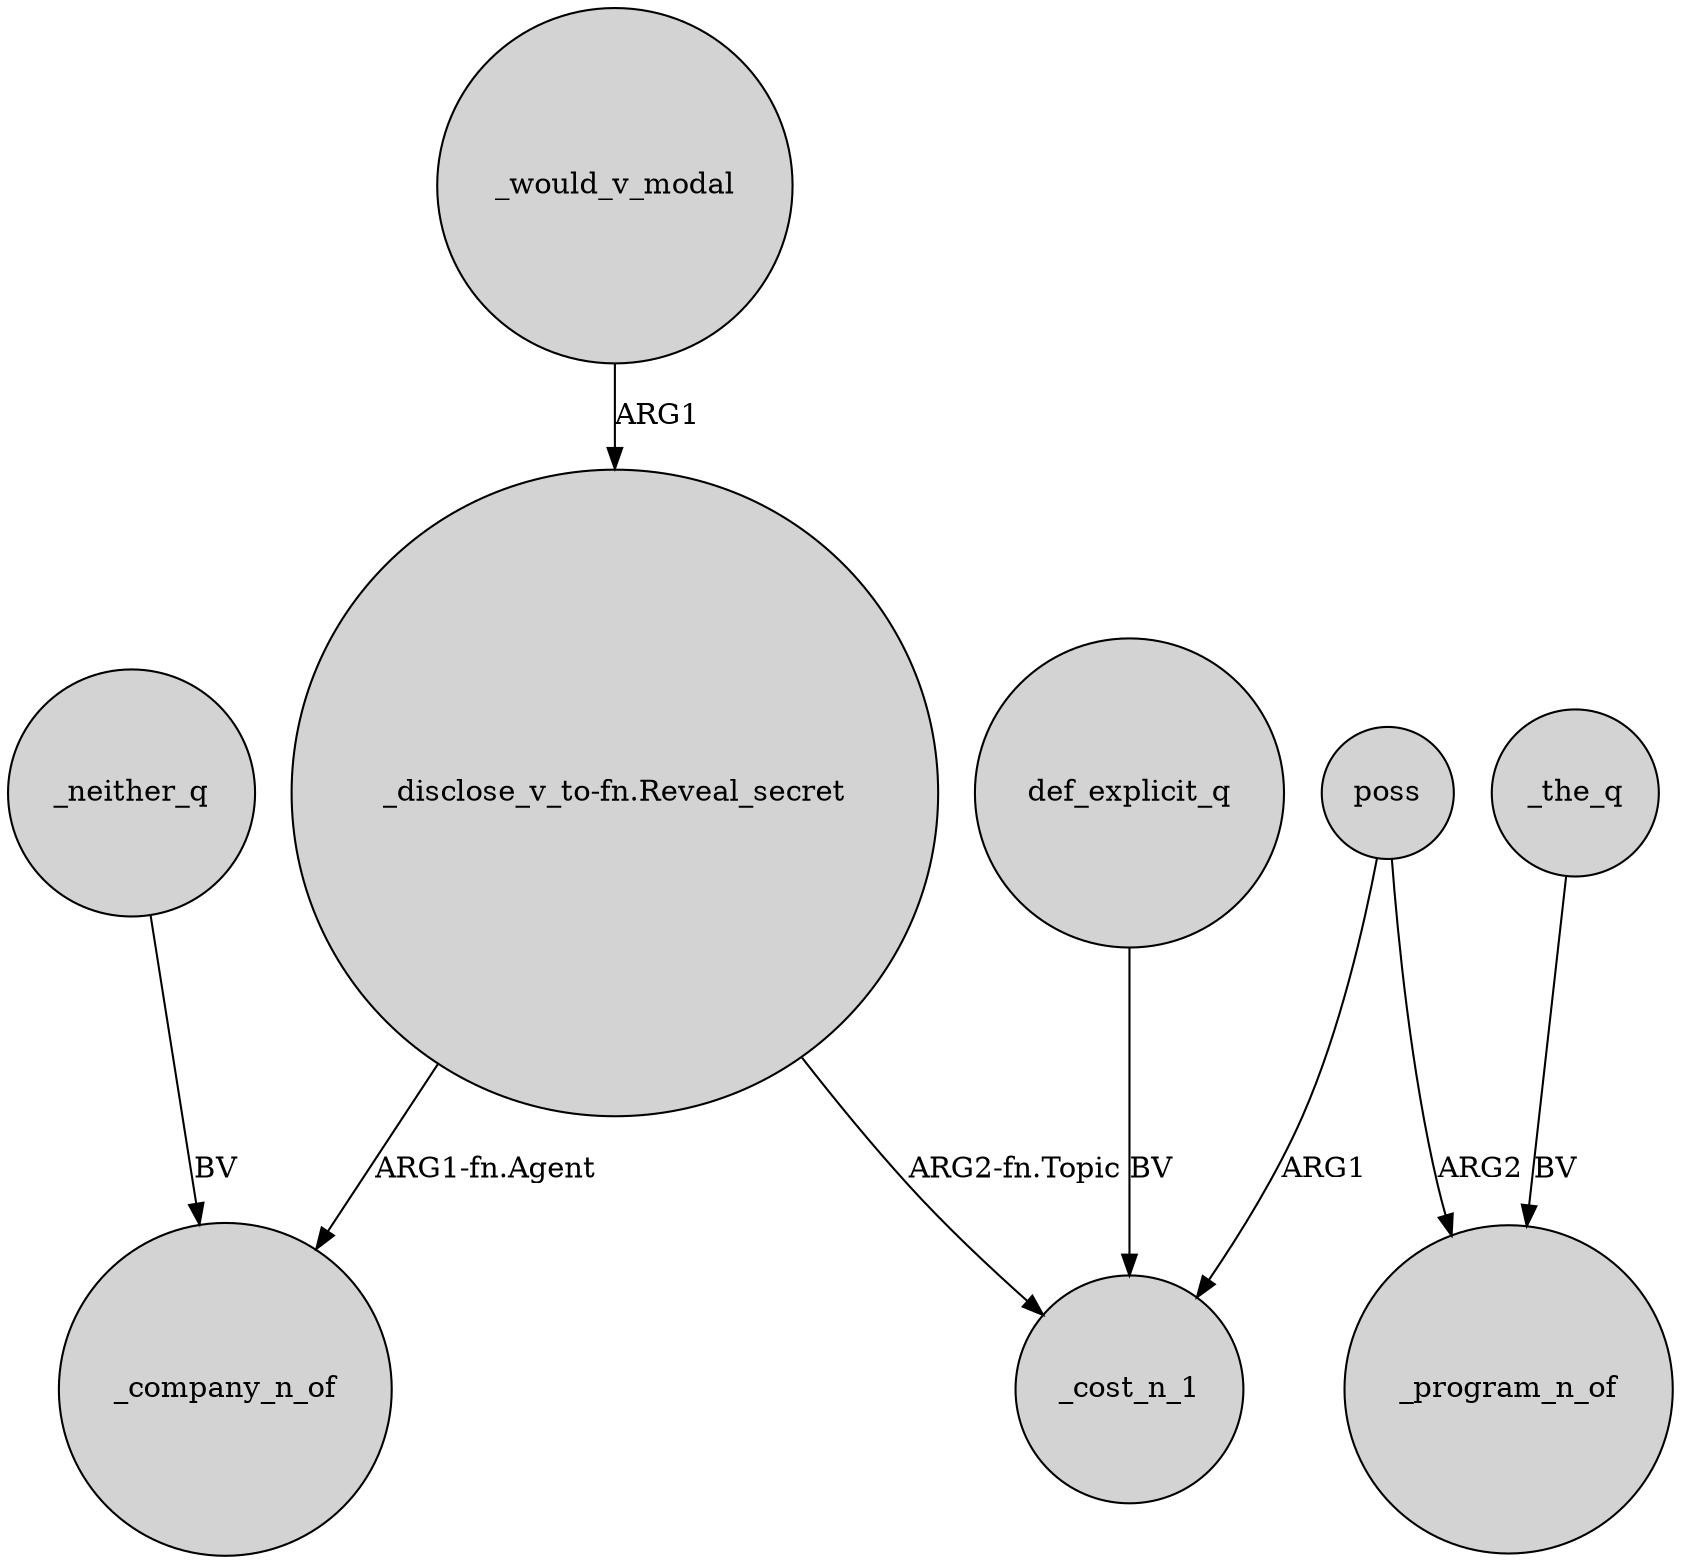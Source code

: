 digraph {
	node [shape=circle style=filled]
	"_disclose_v_to-fn.Reveal_secret" -> _company_n_of [label="ARG1-fn.Agent"]
	def_explicit_q -> _cost_n_1 [label=BV]
	_neither_q -> _company_n_of [label=BV]
	poss -> _cost_n_1 [label=ARG1]
	_the_q -> _program_n_of [label=BV]
	"_disclose_v_to-fn.Reveal_secret" -> _cost_n_1 [label="ARG2-fn.Topic"]
	_would_v_modal -> "_disclose_v_to-fn.Reveal_secret" [label=ARG1]
	poss -> _program_n_of [label=ARG2]
}
